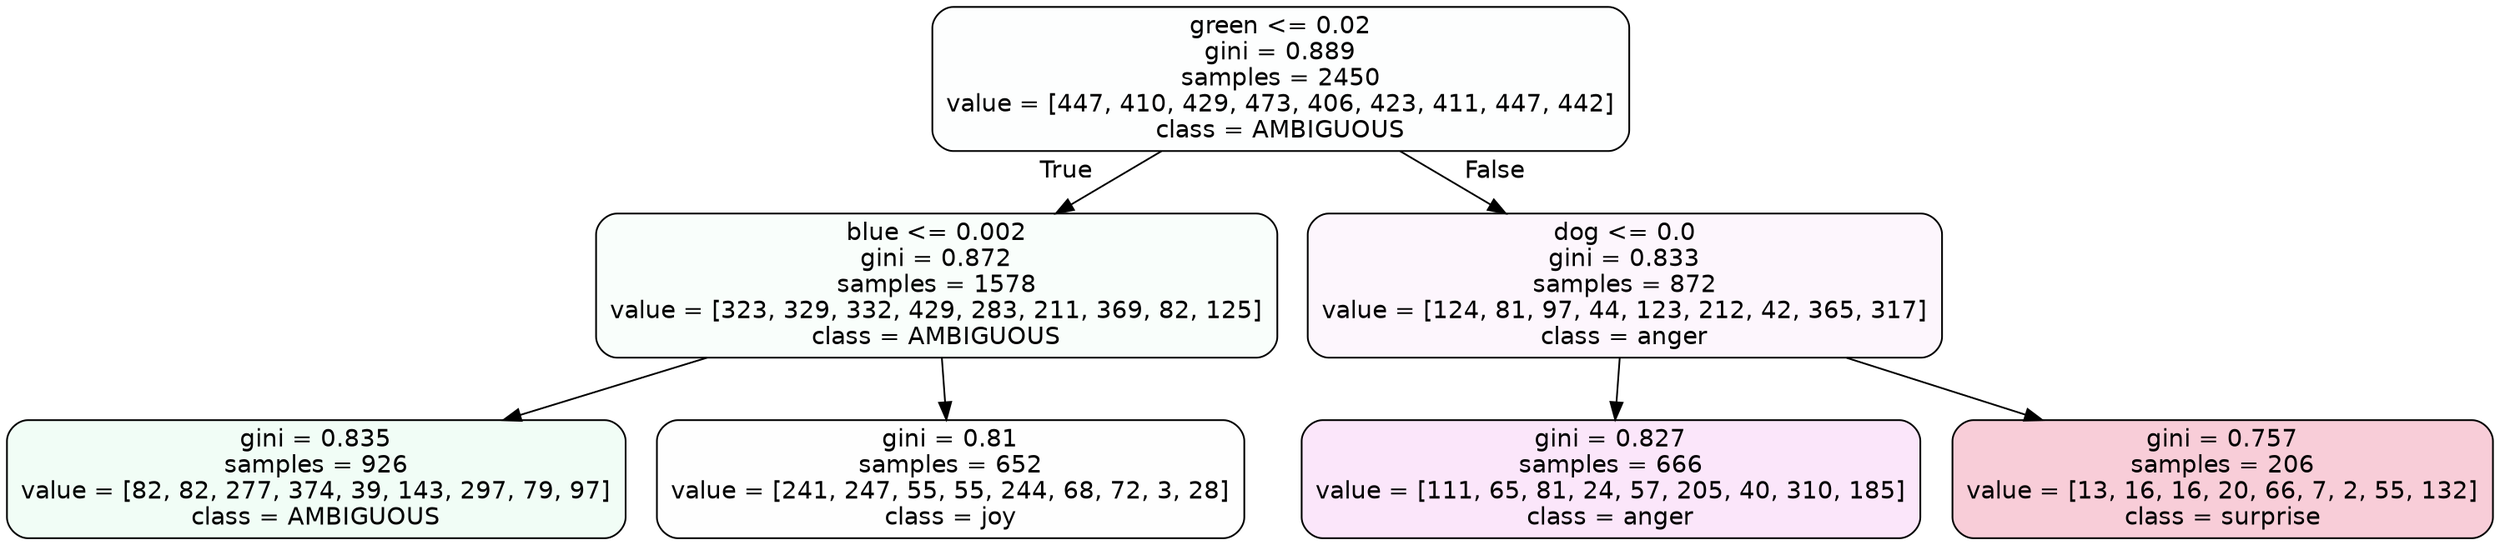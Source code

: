 digraph Tree {
node [shape=box, style="filled, rounded", color="black", fontname=helvetica] ;
edge [fontname=helvetica] ;
0 [label="green <= 0.02\ngini = 0.889\nsamples = 2450\nvalue = [447, 410, 429, 473, 406, 423, 411, 447, 442]\nclass = AMBIGUOUS", fillcolor="#39e58102"] ;
1 [label="blue <= 0.002\ngini = 0.872\nsamples = 1578\nvalue = [323, 329, 332, 429, 283, 211, 369, 82, 125]\nclass = AMBIGUOUS", fillcolor="#39e58107"] ;
0 -> 1 [labeldistance=2.5, labelangle=45, headlabel="True"] ;
2 [label="gini = 0.835\nsamples = 926\nvalue = [82, 82, 277, 374, 39, 143, 297, 79, 97]\nclass = AMBIGUOUS", fillcolor="#39e58111"] ;
1 -> 2 ;
3 [label="gini = 0.81\nsamples = 652\nvalue = [241, 247, 55, 55, 244, 68, 72, 3, 28]\nclass = joy", fillcolor="#d7e53901"] ;
1 -> 3 ;
4 [label="dog <= 0.0\ngini = 0.833\nsamples = 872\nvalue = [124, 81, 97, 44, 123, 212, 42, 365, 317]\nclass = anger", fillcolor="#e539d70b"] ;
0 -> 4 [labeldistance=2.5, labelangle=-45, headlabel="False"] ;
5 [label="gini = 0.827\nsamples = 666\nvalue = [111, 65, 81, 24, 57, 205, 40, 310, 185]\nclass = anger", fillcolor="#e539d71f"] ;
4 -> 5 ;
6 [label="gini = 0.757\nsamples = 206\nvalue = [13, 16, 16, 20, 66, 7, 2, 55, 132]\nclass = surprise", fillcolor="#e5396440"] ;
4 -> 6 ;
}